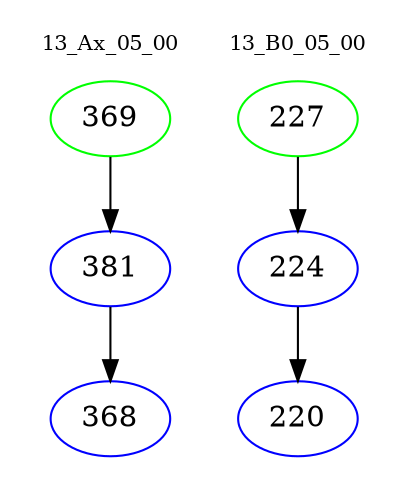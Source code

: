 digraph{
subgraph cluster_0 {
color = white
label = "13_Ax_05_00";
fontsize=10;
T0_369 [label="369", color="green"]
T0_369 -> T0_381 [color="black"]
T0_381 [label="381", color="blue"]
T0_381 -> T0_368 [color="black"]
T0_368 [label="368", color="blue"]
}
subgraph cluster_1 {
color = white
label = "13_B0_05_00";
fontsize=10;
T1_227 [label="227", color="green"]
T1_227 -> T1_224 [color="black"]
T1_224 [label="224", color="blue"]
T1_224 -> T1_220 [color="black"]
T1_220 [label="220", color="blue"]
}
}
